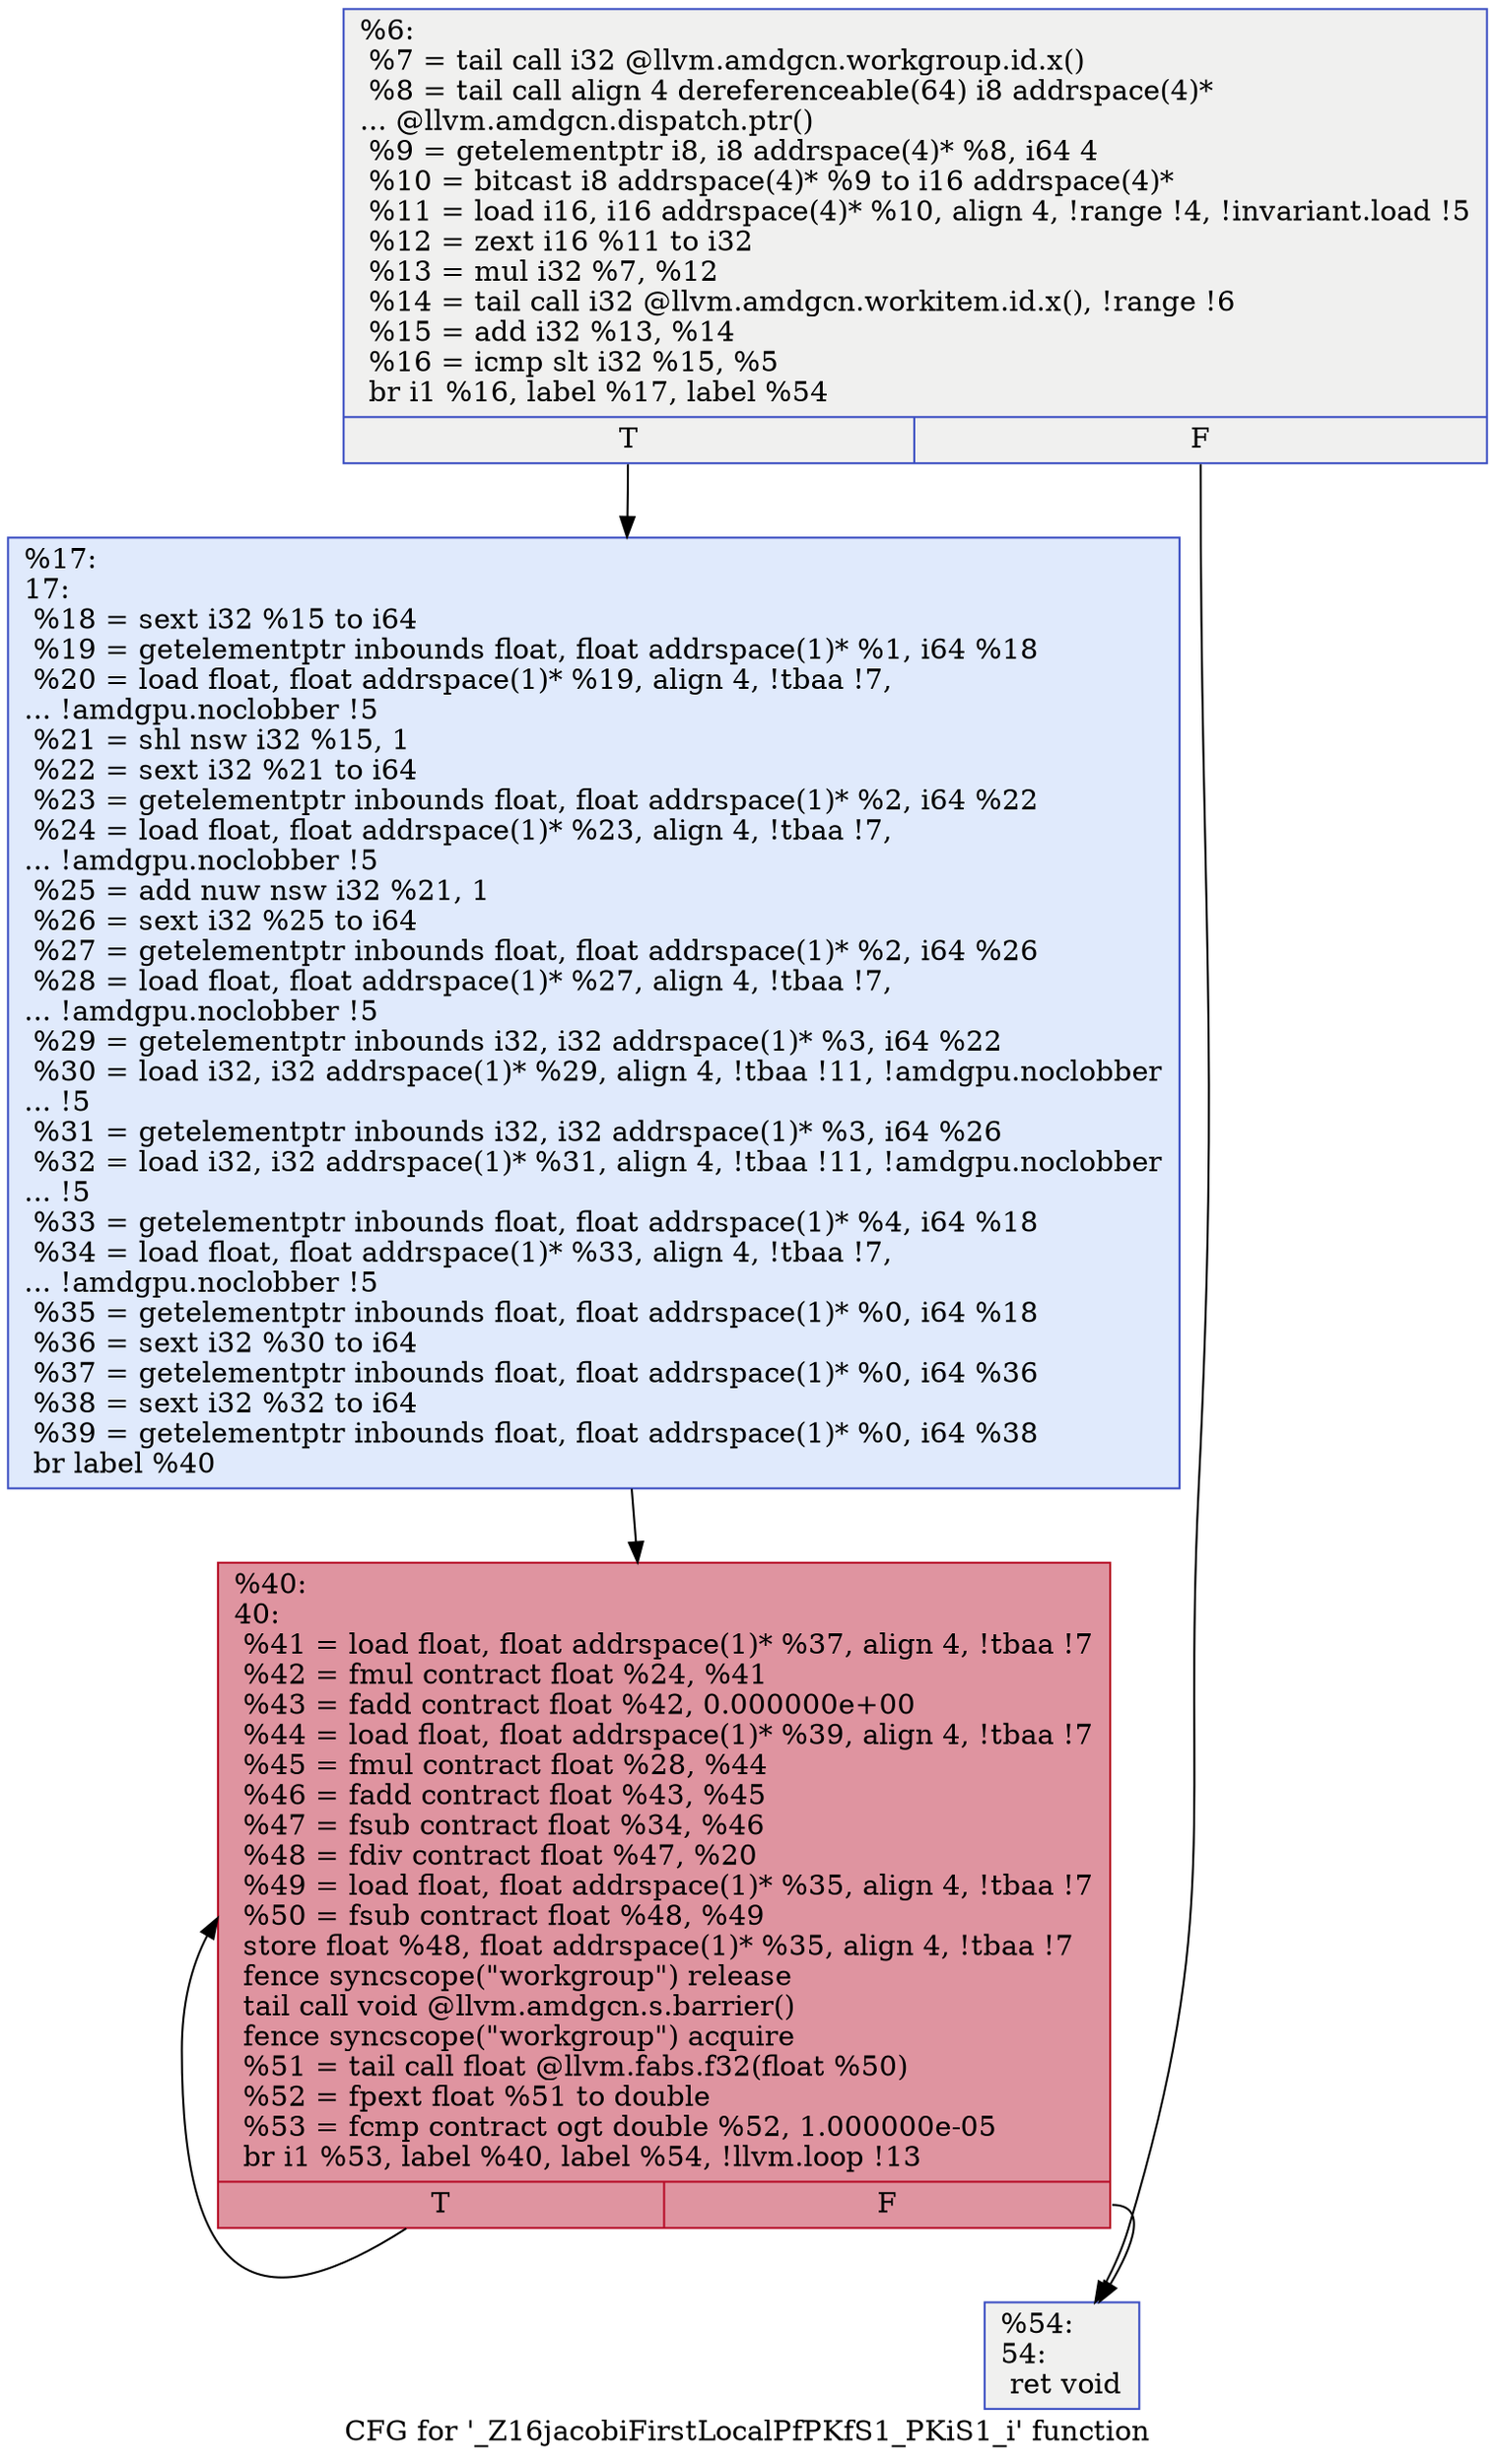 digraph "CFG for '_Z16jacobiFirstLocalPfPKfS1_PKiS1_i' function" {
	label="CFG for '_Z16jacobiFirstLocalPfPKfS1_PKiS1_i' function";

	Node0x5232a70 [shape=record,color="#3d50c3ff", style=filled, fillcolor="#dedcdb70",label="{%6:\l  %7 = tail call i32 @llvm.amdgcn.workgroup.id.x()\l  %8 = tail call align 4 dereferenceable(64) i8 addrspace(4)*\l... @llvm.amdgcn.dispatch.ptr()\l  %9 = getelementptr i8, i8 addrspace(4)* %8, i64 4\l  %10 = bitcast i8 addrspace(4)* %9 to i16 addrspace(4)*\l  %11 = load i16, i16 addrspace(4)* %10, align 4, !range !4, !invariant.load !5\l  %12 = zext i16 %11 to i32\l  %13 = mul i32 %7, %12\l  %14 = tail call i32 @llvm.amdgcn.workitem.id.x(), !range !6\l  %15 = add i32 %13, %14\l  %16 = icmp slt i32 %15, %5\l  br i1 %16, label %17, label %54\l|{<s0>T|<s1>F}}"];
	Node0x5232a70:s0 -> Node0x5232ec0;
	Node0x5232a70:s1 -> Node0x5234a90;
	Node0x5232ec0 [shape=record,color="#3d50c3ff", style=filled, fillcolor="#b9d0f970",label="{%17:\l17:                                               \l  %18 = sext i32 %15 to i64\l  %19 = getelementptr inbounds float, float addrspace(1)* %1, i64 %18\l  %20 = load float, float addrspace(1)* %19, align 4, !tbaa !7,\l... !amdgpu.noclobber !5\l  %21 = shl nsw i32 %15, 1\l  %22 = sext i32 %21 to i64\l  %23 = getelementptr inbounds float, float addrspace(1)* %2, i64 %22\l  %24 = load float, float addrspace(1)* %23, align 4, !tbaa !7,\l... !amdgpu.noclobber !5\l  %25 = add nuw nsw i32 %21, 1\l  %26 = sext i32 %25 to i64\l  %27 = getelementptr inbounds float, float addrspace(1)* %2, i64 %26\l  %28 = load float, float addrspace(1)* %27, align 4, !tbaa !7,\l... !amdgpu.noclobber !5\l  %29 = getelementptr inbounds i32, i32 addrspace(1)* %3, i64 %22\l  %30 = load i32, i32 addrspace(1)* %29, align 4, !tbaa !11, !amdgpu.noclobber\l... !5\l  %31 = getelementptr inbounds i32, i32 addrspace(1)* %3, i64 %26\l  %32 = load i32, i32 addrspace(1)* %31, align 4, !tbaa !11, !amdgpu.noclobber\l... !5\l  %33 = getelementptr inbounds float, float addrspace(1)* %4, i64 %18\l  %34 = load float, float addrspace(1)* %33, align 4, !tbaa !7,\l... !amdgpu.noclobber !5\l  %35 = getelementptr inbounds float, float addrspace(1)* %0, i64 %18\l  %36 = sext i32 %30 to i64\l  %37 = getelementptr inbounds float, float addrspace(1)* %0, i64 %36\l  %38 = sext i32 %32 to i64\l  %39 = getelementptr inbounds float, float addrspace(1)* %0, i64 %38\l  br label %40\l}"];
	Node0x5232ec0 -> Node0x5236ec0;
	Node0x5236ec0 [shape=record,color="#b70d28ff", style=filled, fillcolor="#b70d2870",label="{%40:\l40:                                               \l  %41 = load float, float addrspace(1)* %37, align 4, !tbaa !7\l  %42 = fmul contract float %24, %41\l  %43 = fadd contract float %42, 0.000000e+00\l  %44 = load float, float addrspace(1)* %39, align 4, !tbaa !7\l  %45 = fmul contract float %28, %44\l  %46 = fadd contract float %43, %45\l  %47 = fsub contract float %34, %46\l  %48 = fdiv contract float %47, %20\l  %49 = load float, float addrspace(1)* %35, align 4, !tbaa !7\l  %50 = fsub contract float %48, %49\l  store float %48, float addrspace(1)* %35, align 4, !tbaa !7\l  fence syncscope(\"workgroup\") release\l  tail call void @llvm.amdgcn.s.barrier()\l  fence syncscope(\"workgroup\") acquire\l  %51 = tail call float @llvm.fabs.f32(float %50)\l  %52 = fpext float %51 to double\l  %53 = fcmp contract ogt double %52, 1.000000e-05\l  br i1 %53, label %40, label %54, !llvm.loop !13\l|{<s0>T|<s1>F}}"];
	Node0x5236ec0:s0 -> Node0x5236ec0;
	Node0x5236ec0:s1 -> Node0x5234a90;
	Node0x5234a90 [shape=record,color="#3d50c3ff", style=filled, fillcolor="#dedcdb70",label="{%54:\l54:                                               \l  ret void\l}"];
}
